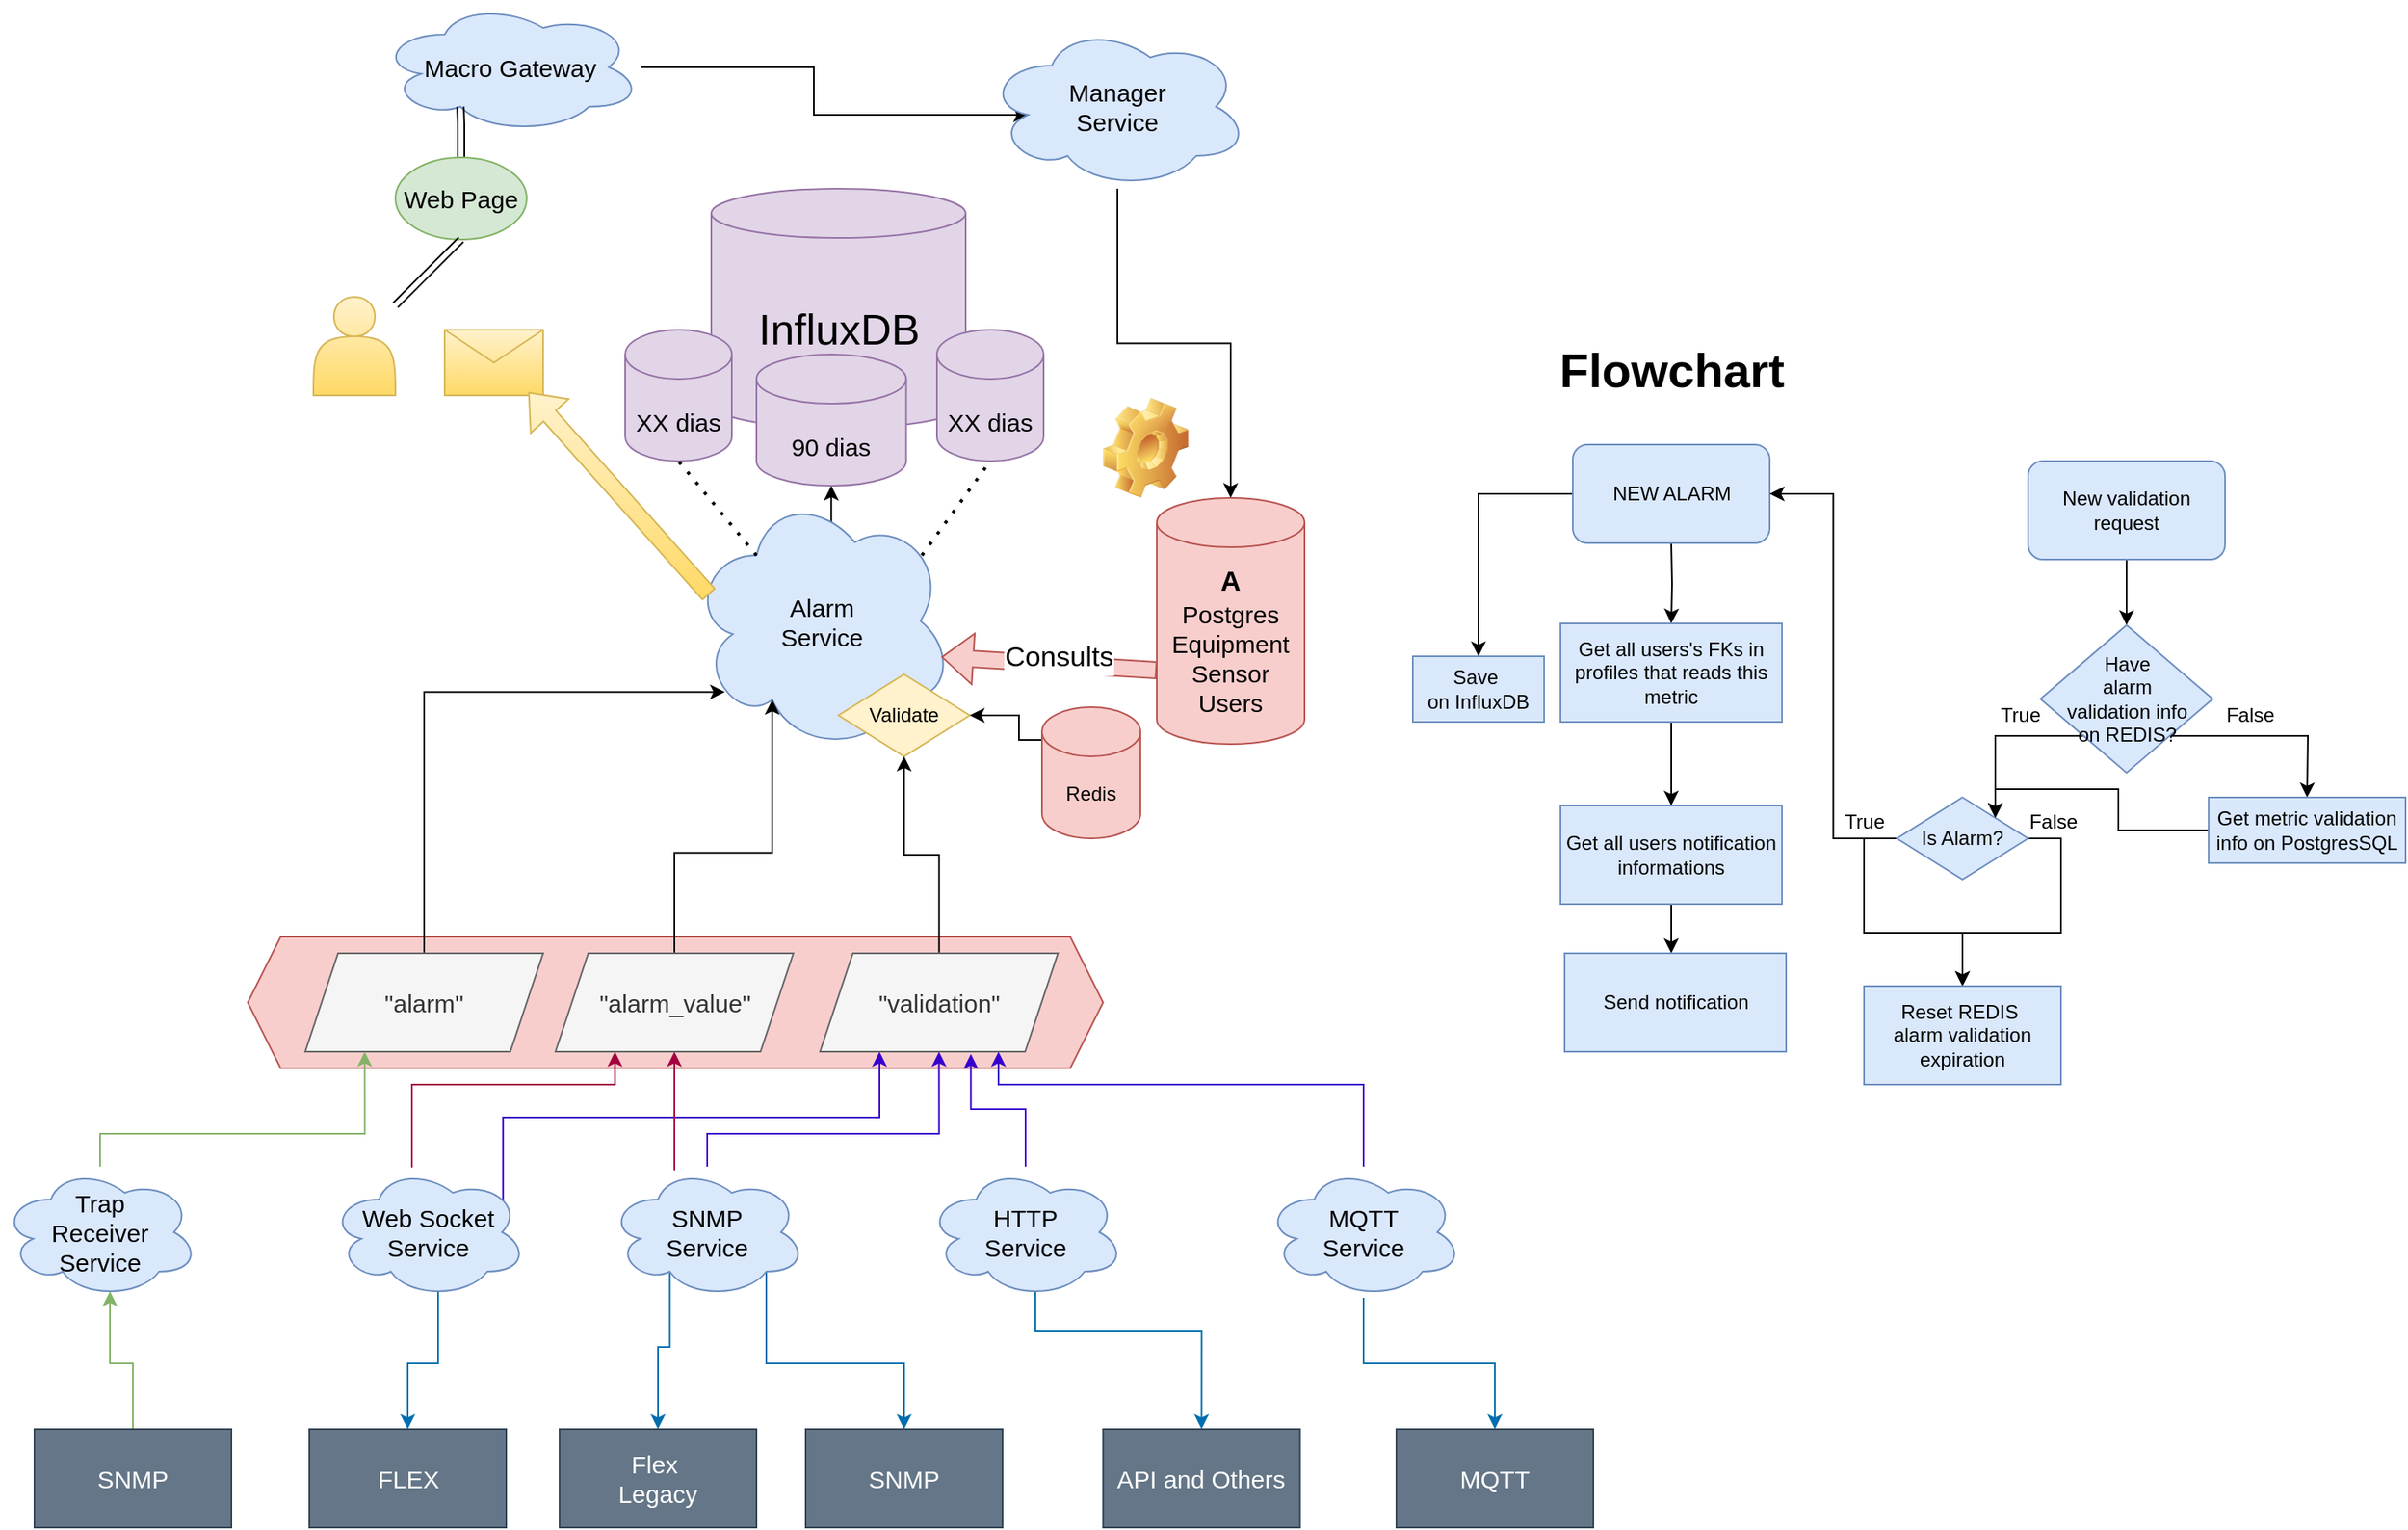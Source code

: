 <mxfile version="20.3.3" type="device"><diagram id="tuiKI5uBT-HNwH2kk3Sn" name="Página-1"><mxGraphModel dx="1912" dy="676" grid="1" gridSize="10" guides="1" tooltips="1" connect="1" arrows="1" fold="1" page="1" pageScale="1" pageWidth="827" pageHeight="1169" math="0" shadow="0"><root><mxCell id="0"/><mxCell id="1" parent="0"/><mxCell id="yEpOgGX79fuilwNIJEJr-65" value="" style="shape=image;html=1;verticalLabelPosition=bottom;verticalAlign=top;imageAspect=1;aspect=fixed;image=img/clipart/Gear_128x128.png;fontSize=15;" parent="1" vertex="1"><mxGeometry x="381.25" y="571.5" width="52" height="61" as="geometry"/></mxCell><mxCell id="yEpOgGX79fuilwNIJEJr-4" value="" style="shape=hexagon;perimeter=hexagonPerimeter2;whiteSpace=wrap;html=1;fixedSize=1;fontSize=15;fillColor=#f8cecc;strokeColor=#b85450;" parent="1" vertex="1"><mxGeometry x="-140" y="900" width="521.25" height="80" as="geometry"/></mxCell><mxCell id="yEpOgGX79fuilwNIJEJr-5" value="" style="shape=actor;whiteSpace=wrap;html=1;fillColor=#fff2cc;gradientColor=#ffd966;strokeColor=#d6b656;" parent="1" vertex="1"><mxGeometry x="-100" y="510" width="50" height="60" as="geometry"/></mxCell><mxCell id="9pGVTTc3RICaQuYJN7zo-1" style="edgeStyle=orthogonalEdgeStyle;rounded=0;orthogonalLoop=1;jettySize=auto;html=1;entryX=0.16;entryY=0.55;entryDx=0;entryDy=0;entryPerimeter=0;" edge="1" parent="1" source="yEpOgGX79fuilwNIJEJr-6" target="yEpOgGX79fuilwNIJEJr-27"><mxGeometry relative="1" as="geometry"/></mxCell><mxCell id="yEpOgGX79fuilwNIJEJr-6" value="&lt;font style=&quot;font-size: 15px;&quot;&gt;Macro Gateway&lt;/font&gt;" style="ellipse;shape=cloud;whiteSpace=wrap;html=1;fillColor=#dae8fc;strokeColor=#6c8ebf;" parent="1" vertex="1"><mxGeometry x="-60" y="330" width="160" height="80" as="geometry"/></mxCell><mxCell id="yEpOgGX79fuilwNIJEJr-16" style="edgeStyle=orthogonalEdgeStyle;rounded=0;orthogonalLoop=1;jettySize=auto;html=1;entryX=0.31;entryY=0.8;entryDx=0;entryDy=0;entryPerimeter=0;fontSize=15;shape=link;" parent="1" source="yEpOgGX79fuilwNIJEJr-17" target="yEpOgGX79fuilwNIJEJr-6" edge="1"><mxGeometry relative="1" as="geometry"/></mxCell><mxCell id="yEpOgGX79fuilwNIJEJr-17" value="&lt;font style=&quot;font-size: 15px;&quot;&gt;Web Page&lt;/font&gt;" style="ellipse;whiteSpace=wrap;html=1;fillColor=#d5e8d4;strokeColor=#82b366;" parent="1" vertex="1"><mxGeometry x="-50" y="425" width="80" height="50" as="geometry"/></mxCell><mxCell id="yEpOgGX79fuilwNIJEJr-18" value="" style="endArrow=classic;startArrow=classic;html=1;rounded=0;fontSize=15;entryX=0.5;entryY=1;entryDx=0;entryDy=0;shape=link;" parent="1" source="yEpOgGX79fuilwNIJEJr-5" target="yEpOgGX79fuilwNIJEJr-17" edge="1"><mxGeometry width="50" height="50" relative="1" as="geometry"><mxPoint x="330" y="570" as="sourcePoint"/><mxPoint x="380" y="520" as="targetPoint"/></mxGeometry></mxCell><mxCell id="yEpOgGX79fuilwNIJEJr-23" style="edgeStyle=orthogonalEdgeStyle;rounded=0;orthogonalLoop=1;jettySize=auto;html=1;exitX=0.625;exitY=0.2;exitDx=0;exitDy=0;exitPerimeter=0;entryX=0.5;entryY=1;entryDx=0;entryDy=0;entryPerimeter=0;fontSize=15;" parent="1" source="yEpOgGX79fuilwNIJEJr-24" target="yEpOgGX79fuilwNIJEJr-77" edge="1"><mxGeometry relative="1" as="geometry"/></mxCell><mxCell id="yEpOgGX79fuilwNIJEJr-24" value="Alarm&lt;br&gt;Service" style="ellipse;shape=cloud;whiteSpace=wrap;html=1;fontSize=15;fillColor=#dae8fc;strokeColor=#6c8ebf;" parent="1" vertex="1"><mxGeometry x="130" y="627.5" width="160" height="160" as="geometry"/></mxCell><mxCell id="yEpOgGX79fuilwNIJEJr-90" style="edgeStyle=orthogonalEdgeStyle;rounded=0;orthogonalLoop=1;jettySize=auto;html=1;entryX=0.5;entryY=0;entryDx=0;entryDy=0;entryPerimeter=0;" parent="1" source="yEpOgGX79fuilwNIJEJr-27" target="yEpOgGX79fuilwNIJEJr-28" edge="1"><mxGeometry relative="1" as="geometry"/></mxCell><mxCell id="yEpOgGX79fuilwNIJEJr-27" value="Manager&lt;br&gt;Service" style="ellipse;shape=cloud;whiteSpace=wrap;html=1;fontSize=15;fillColor=#dae8fc;strokeColor=#6c8ebf;" parent="1" vertex="1"><mxGeometry x="310" y="344" width="160" height="100" as="geometry"/></mxCell><mxCell id="yEpOgGX79fuilwNIJEJr-28" value="&lt;font style=&quot;font-size: 17px;&quot;&gt;&lt;b&gt;A&lt;/b&gt;&lt;/font&gt;&lt;br&gt;Postgres&lt;br&gt;Equipment&lt;br&gt;Sensor&lt;br&gt;Users" style="shape=cylinder3;whiteSpace=wrap;html=1;boundedLbl=1;backgroundOutline=1;size=15;fontSize=15;fillColor=#f8cecc;strokeColor=#b85450;" parent="1" vertex="1"><mxGeometry x="414" y="632.5" width="90" height="150" as="geometry"/></mxCell><mxCell id="yEpOgGX79fuilwNIJEJr-43" style="edgeStyle=orthogonalEdgeStyle;rounded=0;orthogonalLoop=1;jettySize=auto;html=1;exitX=0.55;exitY=0.95;exitDx=0;exitDy=0;exitPerimeter=0;fontSize=15;fillColor=#1ba1e2;strokeColor=#006EAF;" parent="1" source="yEpOgGX79fuilwNIJEJr-45" target="yEpOgGX79fuilwNIJEJr-59" edge="1"><mxGeometry relative="1" as="geometry"/></mxCell><mxCell id="SBBZh1E2mt7yZt1o8Xc8-50" style="edgeStyle=orthogonalEdgeStyle;rounded=0;orthogonalLoop=1;jettySize=auto;html=1;entryX=0.25;entryY=1;entryDx=0;entryDy=0;fillColor=#d80073;strokeColor=#A50040;" parent="1" source="yEpOgGX79fuilwNIJEJr-45" target="yEpOgGX79fuilwNIJEJr-87" edge="1"><mxGeometry relative="1" as="geometry"><Array as="points"><mxPoint x="-40" y="990"/><mxPoint x="84" y="990"/></Array></mxGeometry></mxCell><mxCell id="SBBZh1E2mt7yZt1o8Xc8-52" style="edgeStyle=orthogonalEdgeStyle;rounded=0;orthogonalLoop=1;jettySize=auto;html=1;exitX=0.88;exitY=0.25;exitDx=0;exitDy=0;exitPerimeter=0;entryX=0.25;entryY=1;entryDx=0;entryDy=0;fillColor=#6a00ff;strokeColor=#3700CC;" parent="1" source="yEpOgGX79fuilwNIJEJr-45" target="SBBZh1E2mt7yZt1o8Xc8-48" edge="1"><mxGeometry relative="1" as="geometry"><Array as="points"><mxPoint x="16" y="1010"/><mxPoint x="245" y="1010"/></Array></mxGeometry></mxCell><mxCell id="yEpOgGX79fuilwNIJEJr-45" value="Web Socket&lt;br&gt;Service" style="ellipse;shape=cloud;whiteSpace=wrap;html=1;fontSize=15;fillColor=#dae8fc;strokeColor=#6c8ebf;" parent="1" vertex="1"><mxGeometry x="-90" y="1040" width="120" height="80" as="geometry"/></mxCell><mxCell id="yEpOgGX79fuilwNIJEJr-47" style="edgeStyle=orthogonalEdgeStyle;rounded=0;orthogonalLoop=1;jettySize=auto;html=1;exitX=0.55;exitY=0.95;exitDx=0;exitDy=0;exitPerimeter=0;entryX=0.5;entryY=0;entryDx=0;entryDy=0;fontSize=15;fillColor=#1ba1e2;strokeColor=#006EAF;" parent="1" source="yEpOgGX79fuilwNIJEJr-48" target="yEpOgGX79fuilwNIJEJr-60" edge="1"><mxGeometry relative="1" as="geometry"><Array as="points"><mxPoint x="340" y="1140"/><mxPoint x="441" y="1140"/></Array></mxGeometry></mxCell><mxCell id="SBBZh1E2mt7yZt1o8Xc8-54" style="edgeStyle=orthogonalEdgeStyle;rounded=0;orthogonalLoop=1;jettySize=auto;html=1;entryX=0.634;entryY=1.023;entryDx=0;entryDy=0;entryPerimeter=0;fillColor=#6a00ff;strokeColor=#3700CC;" parent="1" source="yEpOgGX79fuilwNIJEJr-48" target="SBBZh1E2mt7yZt1o8Xc8-48" edge="1"><mxGeometry relative="1" as="geometry"/></mxCell><mxCell id="yEpOgGX79fuilwNIJEJr-48" value="HTTP&lt;br&gt;Service" style="ellipse;shape=cloud;whiteSpace=wrap;html=1;fontSize=15;fillColor=#dae8fc;strokeColor=#6c8ebf;" parent="1" vertex="1"><mxGeometry x="274" y="1040" width="120" height="80" as="geometry"/></mxCell><mxCell id="yEpOgGX79fuilwNIJEJr-51" style="edgeStyle=orthogonalEdgeStyle;rounded=0;orthogonalLoop=1;jettySize=auto;html=1;exitX=0.31;exitY=0.8;exitDx=0;exitDy=0;exitPerimeter=0;entryX=0.5;entryY=0;entryDx=0;entryDy=0;fontSize=15;fillColor=#1ba1e2;strokeColor=#006EAF;" parent="1" source="yEpOgGX79fuilwNIJEJr-53" target="yEpOgGX79fuilwNIJEJr-57" edge="1"><mxGeometry relative="1" as="geometry"><Array as="points"><mxPoint x="117" y="1150"/><mxPoint x="110" y="1150"/></Array></mxGeometry></mxCell><mxCell id="yEpOgGX79fuilwNIJEJr-52" style="edgeStyle=orthogonalEdgeStyle;rounded=0;orthogonalLoop=1;jettySize=auto;html=1;exitX=0.8;exitY=0.8;exitDx=0;exitDy=0;exitPerimeter=0;entryX=0.5;entryY=0;entryDx=0;entryDy=0;fontSize=15;fillColor=#1ba1e2;strokeColor=#006EAF;" parent="1" source="yEpOgGX79fuilwNIJEJr-53" target="yEpOgGX79fuilwNIJEJr-58" edge="1"><mxGeometry relative="1" as="geometry"/></mxCell><mxCell id="SBBZh1E2mt7yZt1o8Xc8-51" style="edgeStyle=orthogonalEdgeStyle;rounded=0;orthogonalLoop=1;jettySize=auto;html=1;entryX=0.5;entryY=1;entryDx=0;entryDy=0;fillColor=#d80073;strokeColor=#A50040;" parent="1" source="yEpOgGX79fuilwNIJEJr-53" target="yEpOgGX79fuilwNIJEJr-87" edge="1"><mxGeometry relative="1" as="geometry"><Array as="points"><mxPoint x="120" y="1020"/><mxPoint x="120" y="1020"/></Array></mxGeometry></mxCell><mxCell id="SBBZh1E2mt7yZt1o8Xc8-53" style="edgeStyle=orthogonalEdgeStyle;rounded=0;orthogonalLoop=1;jettySize=auto;html=1;entryX=0.5;entryY=1;entryDx=0;entryDy=0;fillColor=#6a00ff;strokeColor=#3700CC;" parent="1" source="yEpOgGX79fuilwNIJEJr-53" target="SBBZh1E2mt7yZt1o8Xc8-48" edge="1"><mxGeometry relative="1" as="geometry"><Array as="points"><mxPoint x="140" y="1020"/><mxPoint x="281" y="1020"/></Array></mxGeometry></mxCell><mxCell id="yEpOgGX79fuilwNIJEJr-53" value="SNMP&lt;br&gt;Service" style="ellipse;shape=cloud;whiteSpace=wrap;html=1;fontSize=15;fillColor=#dae8fc;strokeColor=#6c8ebf;" parent="1" vertex="1"><mxGeometry x="80" y="1040" width="120" height="80" as="geometry"/></mxCell><mxCell id="yEpOgGX79fuilwNIJEJr-55" style="edgeStyle=orthogonalEdgeStyle;rounded=0;orthogonalLoop=1;jettySize=auto;html=1;entryX=0.5;entryY=0;entryDx=0;entryDy=0;fontSize=15;fillColor=#1ba1e2;strokeColor=#006EAF;" parent="1" source="yEpOgGX79fuilwNIJEJr-56" target="yEpOgGX79fuilwNIJEJr-61" edge="1"><mxGeometry relative="1" as="geometry"/></mxCell><mxCell id="SBBZh1E2mt7yZt1o8Xc8-55" style="edgeStyle=orthogonalEdgeStyle;rounded=0;orthogonalLoop=1;jettySize=auto;html=1;entryX=0.75;entryY=1;entryDx=0;entryDy=0;fillColor=#6a00ff;strokeColor=#3700CC;" parent="1" source="yEpOgGX79fuilwNIJEJr-56" target="SBBZh1E2mt7yZt1o8Xc8-48" edge="1"><mxGeometry relative="1" as="geometry"><Array as="points"><mxPoint x="540" y="990"/><mxPoint x="318" y="990"/></Array></mxGeometry></mxCell><mxCell id="yEpOgGX79fuilwNIJEJr-56" value="MQTT&lt;br&gt;Service" style="ellipse;shape=cloud;whiteSpace=wrap;html=1;fontSize=15;fillColor=#dae8fc;strokeColor=#6c8ebf;" parent="1" vertex="1"><mxGeometry x="480" y="1040" width="120" height="80" as="geometry"/></mxCell><mxCell id="yEpOgGX79fuilwNIJEJr-57" value="Flex&amp;nbsp;&lt;br&gt;Legacy" style="rounded=0;whiteSpace=wrap;html=1;fontSize=15;fillColor=#647687;fontColor=#ffffff;strokeColor=#314354;" parent="1" vertex="1"><mxGeometry x="50" y="1200" width="120" height="60" as="geometry"/></mxCell><mxCell id="yEpOgGX79fuilwNIJEJr-58" value="SNMP" style="rounded=0;whiteSpace=wrap;html=1;fontSize=15;fillColor=#647687;fontColor=#ffffff;strokeColor=#314354;" parent="1" vertex="1"><mxGeometry x="200" y="1200" width="120" height="60" as="geometry"/></mxCell><mxCell id="yEpOgGX79fuilwNIJEJr-59" value="FLEX" style="rounded=0;whiteSpace=wrap;html=1;fontSize=15;fillColor=#647687;fontColor=#ffffff;strokeColor=#314354;" parent="1" vertex="1"><mxGeometry x="-102.5" y="1200" width="120" height="60" as="geometry"/></mxCell><mxCell id="yEpOgGX79fuilwNIJEJr-60" value="API and Others" style="rounded=0;whiteSpace=wrap;html=1;fontSize=15;fillColor=#647687;fontColor=#ffffff;strokeColor=#314354;" parent="1" vertex="1"><mxGeometry x="381.25" y="1200" width="120" height="60" as="geometry"/></mxCell><mxCell id="yEpOgGX79fuilwNIJEJr-61" value="MQTT" style="rounded=0;whiteSpace=wrap;html=1;fontSize=15;fillColor=#647687;fontColor=#ffffff;strokeColor=#314354;" parent="1" vertex="1"><mxGeometry x="560" y="1200" width="120" height="60" as="geometry"/></mxCell><mxCell id="yEpOgGX79fuilwNIJEJr-66" style="edgeStyle=orthogonalEdgeStyle;rounded=0;orthogonalLoop=1;jettySize=auto;html=1;exitX=0.5;exitY=1;exitDx=0;exitDy=0;fontSize=15;" parent="1" edge="1"><mxGeometry relative="1" as="geometry"><mxPoint x="585" y="684" as="sourcePoint"/><mxPoint x="585" y="684" as="targetPoint"/></mxGeometry></mxCell><mxCell id="yEpOgGX79fuilwNIJEJr-72" value="" style="shape=flexArrow;endArrow=classic;html=1;rounded=0;fontSize=17;entryX=0.954;entryY=0.637;entryDx=0;entryDy=0;entryPerimeter=0;exitX=0;exitY=0;exitDx=0;exitDy=105;exitPerimeter=0;fillColor=#f8cecc;strokeColor=#b85450;" parent="1" source="yEpOgGX79fuilwNIJEJr-28" target="yEpOgGX79fuilwNIJEJr-24" edge="1"><mxGeometry width="50" height="50" relative="1" as="geometry"><mxPoint x="15" y="777.5" as="sourcePoint"/><mxPoint x="55" y="635" as="targetPoint"/></mxGeometry></mxCell><mxCell id="yEpOgGX79fuilwNIJEJr-73" value="Consults" style="edgeLabel;html=1;align=center;verticalAlign=middle;resizable=0;points=[];fontSize=17;" parent="yEpOgGX79fuilwNIJEJr-72" vertex="1" connectable="0"><mxGeometry x="-0.461" relative="1" as="geometry"><mxPoint x="-25" y="-6" as="offset"/></mxGeometry></mxCell><mxCell id="yEpOgGX79fuilwNIJEJr-74" value="&lt;font style=&quot;font-size: 26px;&quot;&gt;InfluxDB&lt;/font&gt;" style="shape=cylinder3;whiteSpace=wrap;html=1;boundedLbl=1;backgroundOutline=1;size=15;fillColor=#e1d5e7;strokeColor=#9673a6;" parent="1" vertex="1"><mxGeometry x="142.5" y="444" width="155" height="146" as="geometry"/></mxCell><mxCell id="yEpOgGX79fuilwNIJEJr-75" value="&lt;font style=&quot;font-size: 15px;&quot;&gt;XX dias&lt;/font&gt;" style="shape=cylinder3;whiteSpace=wrap;html=1;boundedLbl=1;backgroundOutline=1;size=15;fontSize=26;fillColor=#e1d5e7;strokeColor=#9673a6;" parent="1" vertex="1"><mxGeometry x="90" y="530" width="65" height="80" as="geometry"/></mxCell><mxCell id="yEpOgGX79fuilwNIJEJr-76" value="&lt;font style=&quot;font-size: 15px;&quot;&gt;XX dias&lt;/font&gt;" style="shape=cylinder3;whiteSpace=wrap;html=1;boundedLbl=1;backgroundOutline=1;size=15;fontSize=26;fillColor=#e1d5e7;strokeColor=#9673a6;" parent="1" vertex="1"><mxGeometry x="280" y="530" width="65" height="80" as="geometry"/></mxCell><mxCell id="yEpOgGX79fuilwNIJEJr-77" value="&lt;font style=&quot;font-size: 15px;&quot;&gt;90 dias&lt;/font&gt;" style="shape=cylinder3;whiteSpace=wrap;html=1;boundedLbl=1;backgroundOutline=1;size=15;fontSize=26;fillColor=#e1d5e7;strokeColor=#9673a6;" parent="1" vertex="1"><mxGeometry x="170" y="545" width="91.25" height="80" as="geometry"/></mxCell><mxCell id="yEpOgGX79fuilwNIJEJr-78" value="" style="endArrow=none;dashed=1;html=1;dashPattern=1 3;strokeWidth=2;rounded=0;fontSize=15;entryX=0.5;entryY=1;entryDx=0;entryDy=0;entryPerimeter=0;exitX=0.88;exitY=0.25;exitDx=0;exitDy=0;exitPerimeter=0;" parent="1" source="yEpOgGX79fuilwNIJEJr-24" target="yEpOgGX79fuilwNIJEJr-76" edge="1"><mxGeometry width="50" height="50" relative="1" as="geometry"><mxPoint x="510" y="780" as="sourcePoint"/><mxPoint x="560" y="730" as="targetPoint"/></mxGeometry></mxCell><mxCell id="yEpOgGX79fuilwNIJEJr-79" value="" style="endArrow=none;dashed=1;html=1;dashPattern=1 3;strokeWidth=2;rounded=0;fontSize=15;entryX=0.5;entryY=1;entryDx=0;entryDy=0;entryPerimeter=0;exitX=0.25;exitY=0.25;exitDx=0;exitDy=0;exitPerimeter=0;" parent="1" source="yEpOgGX79fuilwNIJEJr-24" target="yEpOgGX79fuilwNIJEJr-75" edge="1"><mxGeometry width="50" height="50" relative="1" as="geometry"><mxPoint x="80.0" y="671.25" as="sourcePoint"/><mxPoint x="121.7" y="613.75" as="targetPoint"/></mxGeometry></mxCell><mxCell id="yEpOgGX79fuilwNIJEJr-81" value="" style="shape=message;html=1;whiteSpace=wrap;html=1;outlineConnect=0;fillColor=#fff2cc;strokeColor=#d6b656;gradientColor=#ffd966;" parent="1" vertex="1"><mxGeometry x="-20" y="530" width="60" height="40" as="geometry"/></mxCell><mxCell id="yEpOgGX79fuilwNIJEJr-82" value="" style="shape=flexArrow;endArrow=classic;html=1;rounded=0;fontSize=17;entryX=0.85;entryY=0.95;entryDx=0;entryDy=0;entryPerimeter=0;exitX=0.07;exitY=0.4;exitDx=0;exitDy=0;exitPerimeter=0;fillColor=#fff2cc;strokeColor=#d6b656;gradientColor=#ffd966;" parent="1" source="yEpOgGX79fuilwNIJEJr-24" target="yEpOgGX79fuilwNIJEJr-81" edge="1"><mxGeometry width="50" height="50" relative="1" as="geometry"><mxPoint x="25" y="787.5" as="sourcePoint"/><mxPoint x="165.6" y="725.5" as="targetPoint"/></mxGeometry></mxCell><mxCell id="SBBZh1E2mt7yZt1o8Xc8-57" style="edgeStyle=orthogonalEdgeStyle;rounded=0;orthogonalLoop=1;jettySize=auto;html=1;entryX=0.31;entryY=0.8;entryDx=0;entryDy=0;entryPerimeter=0;" parent="1" source="yEpOgGX79fuilwNIJEJr-87" target="yEpOgGX79fuilwNIJEJr-24" edge="1"><mxGeometry relative="1" as="geometry"/></mxCell><mxCell id="yEpOgGX79fuilwNIJEJr-87" value="&quot;alarm_value&quot;" style="shape=parallelogram;perimeter=parallelogramPerimeter;whiteSpace=wrap;html=1;fixedSize=1;fontSize=15;fillColor=#f5f5f5;fontColor=#333333;strokeColor=#666666;" parent="1" vertex="1"><mxGeometry x="47.5" y="910" width="145" height="60" as="geometry"/></mxCell><mxCell id="yEpOgGX79fuilwNIJEJr-120" value="Validate" style="rhombus;whiteSpace=wrap;html=1;fillColor=#fff2cc;strokeColor=#d6b656;" parent="1" vertex="1"><mxGeometry x="220" y="740" width="80" height="50" as="geometry"/></mxCell><mxCell id="SBBZh1E2mt7yZt1o8Xc8-1" value="&lt;font style=&quot;font-size: 29px;&quot;&gt;&lt;b&gt;Flowchart&lt;/b&gt;&lt;/font&gt;" style="text;html=1;strokeColor=none;fillColor=none;align=center;verticalAlign=middle;whiteSpace=wrap;rounded=0;glass=0;fontSize=14;" parent="1" vertex="1"><mxGeometry x="697.5" y="540" width="60" height="30" as="geometry"/></mxCell><mxCell id="SBBZh1E2mt7yZt1o8Xc8-10" style="edgeStyle=orthogonalEdgeStyle;rounded=0;orthogonalLoop=1;jettySize=auto;html=1;entryX=0.5;entryY=0;entryDx=0;entryDy=0;" parent="1" target="SBBZh1E2mt7yZt1o8Xc8-6" edge="1"><mxGeometry relative="1" as="geometry"><mxPoint x="727.5" y="660.0" as="sourcePoint"/></mxGeometry></mxCell><mxCell id="SBBZh1E2mt7yZt1o8Xc8-11" style="edgeStyle=orthogonalEdgeStyle;rounded=0;orthogonalLoop=1;jettySize=auto;html=1;entryX=0.5;entryY=0;entryDx=0;entryDy=0;" parent="1" source="SBBZh1E2mt7yZt1o8Xc8-6" target="SBBZh1E2mt7yZt1o8Xc8-8" edge="1"><mxGeometry relative="1" as="geometry"/></mxCell><mxCell id="SBBZh1E2mt7yZt1o8Xc8-6" value="Get all users's FKs in profiles that reads this metric" style="rounded=0;whiteSpace=wrap;html=1;fillColor=#dae8fc;strokeColor=#6c8ebf;" parent="1" vertex="1"><mxGeometry x="660" y="709" width="135" height="60" as="geometry"/></mxCell><mxCell id="SBBZh1E2mt7yZt1o8Xc8-12" style="edgeStyle=orthogonalEdgeStyle;rounded=0;orthogonalLoop=1;jettySize=auto;html=1;" parent="1" source="SBBZh1E2mt7yZt1o8Xc8-8" edge="1"><mxGeometry relative="1" as="geometry"><mxPoint x="727.538" y="910.0" as="targetPoint"/></mxGeometry></mxCell><mxCell id="SBBZh1E2mt7yZt1o8Xc8-8" value="Get all users notification informations" style="rounded=0;whiteSpace=wrap;html=1;fillColor=#dae8fc;strokeColor=#6c8ebf;" parent="1" vertex="1"><mxGeometry x="660" y="820" width="135" height="60" as="geometry"/></mxCell><mxCell id="SBBZh1E2mt7yZt1o8Xc8-14" value="Send notification" style="rounded=0;whiteSpace=wrap;html=1;fillColor=#dae8fc;strokeColor=#6c8ebf;" parent="1" vertex="1"><mxGeometry x="662.5" y="910" width="135" height="60" as="geometry"/></mxCell><mxCell id="SBBZh1E2mt7yZt1o8Xc8-20" style="edgeStyle=orthogonalEdgeStyle;rounded=0;orthogonalLoop=1;jettySize=auto;html=1;entryX=0.5;entryY=0;entryDx=0;entryDy=0;" parent="1" source="SBBZh1E2mt7yZt1o8Xc8-17" target="SBBZh1E2mt7yZt1o8Xc8-22" edge="1"><mxGeometry relative="1" as="geometry"><mxPoint x="1005" y="710" as="targetPoint"/></mxGeometry></mxCell><mxCell id="SBBZh1E2mt7yZt1o8Xc8-17" value="New validation request" style="rounded=1;whiteSpace=wrap;html=1;fillColor=#dae8fc;strokeColor=#6c8ebf;" parent="1" vertex="1"><mxGeometry x="945" y="610" width="120" height="60" as="geometry"/></mxCell><mxCell id="SBBZh1E2mt7yZt1o8Xc8-47" style="edgeStyle=orthogonalEdgeStyle;rounded=0;orthogonalLoop=1;jettySize=auto;html=1;exitX=0;exitY=0.5;exitDx=0;exitDy=0;entryX=0.5;entryY=0;entryDx=0;entryDy=0;" parent="1" source="SBBZh1E2mt7yZt1o8Xc8-18" target="SBBZh1E2mt7yZt1o8Xc8-46" edge="1"><mxGeometry relative="1" as="geometry"/></mxCell><mxCell id="SBBZh1E2mt7yZt1o8Xc8-18" value="NEW ALARM" style="rounded=1;whiteSpace=wrap;html=1;fillColor=#dae8fc;strokeColor=#6c8ebf;" parent="1" vertex="1"><mxGeometry x="667.5" y="600" width="120" height="60" as="geometry"/></mxCell><mxCell id="SBBZh1E2mt7yZt1o8Xc8-29" style="edgeStyle=orthogonalEdgeStyle;rounded=0;orthogonalLoop=1;jettySize=auto;html=1;exitX=0;exitY=1;exitDx=0;exitDy=0;entryX=1;entryY=0;entryDx=0;entryDy=0;" parent="1" source="SBBZh1E2mt7yZt1o8Xc8-22" target="SBBZh1E2mt7yZt1o8Xc8-26" edge="1"><mxGeometry relative="1" as="geometry"/></mxCell><mxCell id="SBBZh1E2mt7yZt1o8Xc8-37" style="edgeStyle=orthogonalEdgeStyle;rounded=0;orthogonalLoop=1;jettySize=auto;html=1;exitX=1;exitY=1;exitDx=0;exitDy=0;entryX=0.5;entryY=0;entryDx=0;entryDy=0;" parent="1" source="SBBZh1E2mt7yZt1o8Xc8-22" edge="1"><mxGeometry relative="1" as="geometry"><mxPoint x="1115" y="815" as="targetPoint"/></mxGeometry></mxCell><mxCell id="SBBZh1E2mt7yZt1o8Xc8-22" value="Have &lt;br&gt;alarm&lt;br&gt;validation info &lt;br&gt;on REDIS?" style="rhombus;whiteSpace=wrap;html=1;fillColor=#dae8fc;strokeColor=#6c8ebf;" parent="1" vertex="1"><mxGeometry x="952.5" y="710" width="105" height="90" as="geometry"/></mxCell><mxCell id="SBBZh1E2mt7yZt1o8Xc8-27" style="edgeStyle=orthogonalEdgeStyle;rounded=0;orthogonalLoop=1;jettySize=auto;html=1;entryX=1;entryY=0.5;entryDx=0;entryDy=0;" parent="1" source="SBBZh1E2mt7yZt1o8Xc8-26" target="SBBZh1E2mt7yZt1o8Xc8-18" edge="1"><mxGeometry relative="1" as="geometry"/></mxCell><mxCell id="SBBZh1E2mt7yZt1o8Xc8-32" style="edgeStyle=orthogonalEdgeStyle;rounded=0;orthogonalLoop=1;jettySize=auto;html=1;exitX=0;exitY=0.5;exitDx=0;exitDy=0;entryX=0.5;entryY=0;entryDx=0;entryDy=0;" parent="1" source="SBBZh1E2mt7yZt1o8Xc8-26" target="SBBZh1E2mt7yZt1o8Xc8-30" edge="1"><mxGeometry relative="1" as="geometry"/></mxCell><mxCell id="SBBZh1E2mt7yZt1o8Xc8-33" style="edgeStyle=orthogonalEdgeStyle;rounded=0;orthogonalLoop=1;jettySize=auto;html=1;exitX=1;exitY=0.5;exitDx=0;exitDy=0;entryX=0.5;entryY=0;entryDx=0;entryDy=0;" parent="1" source="SBBZh1E2mt7yZt1o8Xc8-26" target="SBBZh1E2mt7yZt1o8Xc8-30" edge="1"><mxGeometry relative="1" as="geometry"/></mxCell><mxCell id="SBBZh1E2mt7yZt1o8Xc8-26" value="Is Alarm?" style="rhombus;whiteSpace=wrap;html=1;fillColor=#dae8fc;strokeColor=#6c8ebf;" parent="1" vertex="1"><mxGeometry x="865" y="815" width="80" height="50" as="geometry"/></mxCell><mxCell id="SBBZh1E2mt7yZt1o8Xc8-28" value="True" style="text;html=1;align=center;verticalAlign=middle;resizable=0;points=[];autosize=1;strokeColor=none;fillColor=none;" parent="1" vertex="1"><mxGeometry x="820" y="815" width="50" height="30" as="geometry"/></mxCell><mxCell id="SBBZh1E2mt7yZt1o8Xc8-30" value="Reset REDIS&amp;nbsp;&lt;br&gt;alarm validation&lt;br&gt;expiration" style="whiteSpace=wrap;html=1;fillColor=#dae8fc;strokeColor=#6c8ebf;" parent="1" vertex="1"><mxGeometry x="845" y="930" width="120" height="60" as="geometry"/></mxCell><mxCell id="SBBZh1E2mt7yZt1o8Xc8-34" value="False" style="text;html=1;align=center;verticalAlign=middle;resizable=0;points=[];autosize=1;strokeColor=none;fillColor=none;" parent="1" vertex="1"><mxGeometry x="935" y="815" width="50" height="30" as="geometry"/></mxCell><mxCell id="SBBZh1E2mt7yZt1o8Xc8-38" value="True" style="text;html=1;align=center;verticalAlign=middle;resizable=0;points=[];autosize=1;strokeColor=none;fillColor=none;" parent="1" vertex="1"><mxGeometry x="915" y="750" width="50" height="30" as="geometry"/></mxCell><mxCell id="SBBZh1E2mt7yZt1o8Xc8-39" value="False" style="text;html=1;align=center;verticalAlign=middle;resizable=0;points=[];autosize=1;strokeColor=none;fillColor=none;" parent="1" vertex="1"><mxGeometry x="1055" y="750" width="50" height="30" as="geometry"/></mxCell><mxCell id="SBBZh1E2mt7yZt1o8Xc8-43" style="edgeStyle=orthogonalEdgeStyle;rounded=0;orthogonalLoop=1;jettySize=auto;html=1;entryX=1;entryY=0;entryDx=0;entryDy=0;" parent="1" source="SBBZh1E2mt7yZt1o8Xc8-40" target="SBBZh1E2mt7yZt1o8Xc8-26" edge="1"><mxGeometry relative="1" as="geometry"><Array as="points"><mxPoint x="1000" y="835"/><mxPoint x="1000" y="810"/><mxPoint x="925" y="810"/></Array></mxGeometry></mxCell><mxCell id="SBBZh1E2mt7yZt1o8Xc8-40" value="Get metric validation info on PostgresSQL" style="rounded=0;whiteSpace=wrap;html=1;fillColor=#dae8fc;strokeColor=#6c8ebf;" parent="1" vertex="1"><mxGeometry x="1055" y="815" width="120" height="40" as="geometry"/></mxCell><mxCell id="SBBZh1E2mt7yZt1o8Xc8-45" style="edgeStyle=orthogonalEdgeStyle;rounded=0;orthogonalLoop=1;jettySize=auto;html=1;exitX=0;exitY=0;exitDx=0;exitDy=15;exitPerimeter=0;entryX=1;entryY=0.5;entryDx=0;entryDy=0;" parent="1" source="SBBZh1E2mt7yZt1o8Xc8-44" target="yEpOgGX79fuilwNIJEJr-120" edge="1"><mxGeometry relative="1" as="geometry"><Array as="points"><mxPoint x="344" y="780"/><mxPoint x="330" y="780"/><mxPoint x="330" y="765"/></Array></mxGeometry></mxCell><mxCell id="SBBZh1E2mt7yZt1o8Xc8-44" value="Redis" style="shape=cylinder3;whiteSpace=wrap;html=1;boundedLbl=1;backgroundOutline=1;size=15;fillColor=#f8cecc;strokeColor=#b85450;" parent="1" vertex="1"><mxGeometry x="344" y="760" width="60" height="80" as="geometry"/></mxCell><mxCell id="SBBZh1E2mt7yZt1o8Xc8-46" value="Save&amp;nbsp;&lt;br&gt;on InfluxDB" style="rounded=0;whiteSpace=wrap;html=1;fillColor=#dae8fc;strokeColor=#6c8ebf;" parent="1" vertex="1"><mxGeometry x="570" y="729" width="80" height="40" as="geometry"/></mxCell><mxCell id="SBBZh1E2mt7yZt1o8Xc8-56" style="edgeStyle=orthogonalEdgeStyle;rounded=0;orthogonalLoop=1;jettySize=auto;html=1;entryX=0.5;entryY=1;entryDx=0;entryDy=0;" parent="1" source="SBBZh1E2mt7yZt1o8Xc8-48" target="yEpOgGX79fuilwNIJEJr-120" edge="1"><mxGeometry relative="1" as="geometry"/></mxCell><mxCell id="SBBZh1E2mt7yZt1o8Xc8-48" value="&quot;validation&quot;" style="shape=parallelogram;perimeter=parallelogramPerimeter;whiteSpace=wrap;html=1;fixedSize=1;fontSize=15;fillColor=#f5f5f5;fontColor=#333333;strokeColor=#666666;" parent="1" vertex="1"><mxGeometry x="208.75" y="910" width="145" height="60" as="geometry"/></mxCell><mxCell id="9pGVTTc3RICaQuYJN7zo-12" style="edgeStyle=orthogonalEdgeStyle;rounded=0;orthogonalLoop=1;jettySize=auto;html=1;entryX=0.13;entryY=0.77;entryDx=0;entryDy=0;entryPerimeter=0;" edge="1" parent="1" source="9pGVTTc3RICaQuYJN7zo-2" target="yEpOgGX79fuilwNIJEJr-24"><mxGeometry relative="1" as="geometry"><Array as="points"><mxPoint x="-32" y="751"/></Array></mxGeometry></mxCell><mxCell id="9pGVTTc3RICaQuYJN7zo-2" value="&quot;alarm&quot;" style="shape=parallelogram;perimeter=parallelogramPerimeter;whiteSpace=wrap;html=1;fixedSize=1;fontSize=15;fillColor=#f5f5f5;fontColor=#333333;strokeColor=#666666;" vertex="1" parent="1"><mxGeometry x="-105" y="910" width="145" height="60" as="geometry"/></mxCell><mxCell id="9pGVTTc3RICaQuYJN7zo-4" style="edgeStyle=orthogonalEdgeStyle;rounded=0;orthogonalLoop=1;jettySize=auto;html=1;entryX=0.25;entryY=1;entryDx=0;entryDy=0;fillColor=#d5e8d4;strokeColor=#82b366;" edge="1" parent="1" source="9pGVTTc3RICaQuYJN7zo-3" target="9pGVTTc3RICaQuYJN7zo-2"><mxGeometry relative="1" as="geometry"><Array as="points"><mxPoint x="-230" y="1020"/><mxPoint x="-69" y="1020"/></Array></mxGeometry></mxCell><mxCell id="9pGVTTc3RICaQuYJN7zo-3" value="Trap&lt;br&gt;Receiver&lt;br&gt;Service" style="ellipse;shape=cloud;whiteSpace=wrap;html=1;fontSize=15;fillColor=#dae8fc;strokeColor=#6c8ebf;" vertex="1" parent="1"><mxGeometry x="-290" y="1040" width="120" height="80" as="geometry"/></mxCell><mxCell id="9pGVTTc3RICaQuYJN7zo-9" style="edgeStyle=orthogonalEdgeStyle;rounded=0;orthogonalLoop=1;jettySize=auto;html=1;entryX=0.55;entryY=0.95;entryDx=0;entryDy=0;entryPerimeter=0;fillColor=#d5e8d4;strokeColor=#82b366;" edge="1" parent="1" source="9pGVTTc3RICaQuYJN7zo-5" target="9pGVTTc3RICaQuYJN7zo-3"><mxGeometry relative="1" as="geometry"/></mxCell><mxCell id="9pGVTTc3RICaQuYJN7zo-5" value="SNMP" style="rounded=0;whiteSpace=wrap;html=1;fontSize=15;fillColor=#647687;fontColor=#ffffff;strokeColor=#314354;" vertex="1" parent="1"><mxGeometry x="-270" y="1200" width="120" height="60" as="geometry"/></mxCell></root></mxGraphModel></diagram></mxfile>